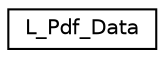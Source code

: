 digraph "Graphical Class Hierarchy"
{
 // LATEX_PDF_SIZE
  edge [fontname="Helvetica",fontsize="10",labelfontname="Helvetica",labelfontsize="10"];
  node [fontname="Helvetica",fontsize="10",shape=record];
  rankdir="LR";
  Node0 [label="L_Pdf_Data",height=0.2,width=0.4,color="black", fillcolor="white", style="filled",URL="$struct_l___pdf___data.html",tooltip=" "];
}
